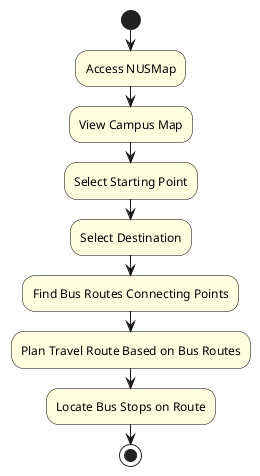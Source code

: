 @startuml NUSMap Activity Diagram
!define FONT_SIZE 12

skinparam activity {
    BackgroundColor LightYellow
    BorderColor Black
    FontSize FONT_SIZE
}

start
:Access NUSMap;
:View Campus Map;
:Select Starting Point;
:Select Destination;
:Find Bus Routes Connecting Points;
:Plan Travel Route Based on Bus Routes;
:Locate Bus Stops on Route;
stop

@enduml
